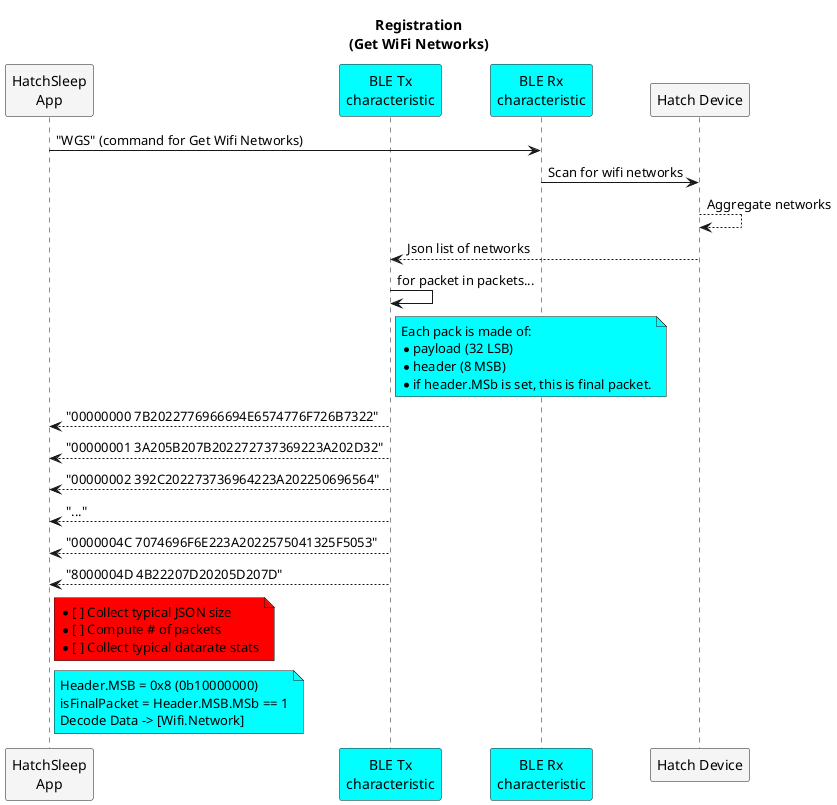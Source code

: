 
' @startuml
' title Example Terminal Command
' participant "HatchSleep App" as app #Orange
' participant "Tx characteristic" as tx #aqua
' participant "Rx characteristic" as rx #aqua
' participant "Firmware" as fw #aqua

' app -> rx: "XX" (command code)
' rx -> fw: Decode/relay command
' tx <-- fw: Encode/transmit response
' app <-- tx: "YY" (response code)
' @enduml


' @startuml
' title Example Terminal (Get Color)
' participant "HatchSleep App" as app #Orange
' participant "Tx characteristic" as tx #aqua
' participant "Rx characteristic" as rx #aqua
' participant "Firmware" as fw #aqua

' app -> rx: "GC" (command)
' note right of tx
'     "GC" = Get Color
' end note
' rx -> fw: Decode/relay command
' fw --> fw: Process command
' tx <-- fw: Encode/transmit payload & response
' app <-- tx: "00FF00FF" (payload)
' app <-- tx: "OK" (response code)
' note right of app
'     response == "OK" ? Decode payload as RRGGBBII : throw error
' end note
' @enduml



' @startuml
' title Example Terminal (Set Color)
' participant "HatchSleep App" as app #Orange
' participant "Tx characteristic" as tx #aqua
' participant "Rx characteristic" as rx #aqua
' participant "Firmware" as fw #aqua

' note left of app
'     command: "SC" = Set Color
'     value: "00FF00FF" = RRGGBBII
'     command+value: "SC00FF00FF"
' end note
' app -> rx: "SC00FF00FF"
' ' note right of tx
' '     command: "SC" = Set Color
' '     value: "00FF00FF" = RRGGBBII
' '     command+value: "SC00FF00FF"
' ' end note
' rx -> fw: Decode/relay command
' fw --> fw: Process command
' tx <-- fw: Encode/transmit payload & response
' app <-- tx: "OK" (response code)
' note right of app
'     response == "OK" ? yay : throw error
' end note
' @enduml

@startuml

title Registration\n(Get WiFi Networks)

participant "HatchSleep\nApp" as app #WhiteSmoke
participant "BLE Tx\ncharacteristic" as tx #aqua
participant "BLE Rx\ncharacteristic" as rx #aqua
participant "Hatch Device" as device #WhiteSmoke

app -> rx: "WGS" (command for Get Wifi Networks)
rx -> device: Scan for wifi networks
device --> device: Aggregate networks 
tx <-- device: Json list of networks
tx -> tx: for packet in packets...

note right of tx #aqua
    Each pack is made of:
    * payload (32 LSB)
    * header (8 MSB)
    * if header.MSb is set, this is final packet.
end note
app <-- tx: "00000000 7B2022776966694E6574776F726B7322"
app <-- tx: "00000001 3A205B207B202272737369223A202D32"
app <-- tx: "00000002 392C202273736964223A202250696564"
app <-- tx: "..."
app <-- tx: "0000004C 7074696F6E223A2022575041325F5053"
app <-- tx: "8000004D 4B22207D20205D207D"

note right of app #red
    * [ ] Collect typical JSON size
    * [ ] Compute # of packets
    * [ ] Collect typical datarate stats
end note

note right of app #aqua
    Header.MSB = 0x8 (0b10000000)
    isFinalPacket = Header.MSB.MSb == 1
    Decode Data -> [Wifi.Network]
end note
@enduml

@startuml

title Registration\n(Get WiFi Networks)

participant "HatchSleep\nApp" as app #WhiteSmoke
participant "BLE Tx\ncharacteristic" as tx #aqua
participant "BLE Rx\ncharacteristic" as rx #aqua
participant "Hatch Device" as device #WhiteSmoke

note right of app #GreenYellow
    The app now has a list of WiFi networks.
    Present the user with UI to collect SSID and password
end note

app -> app: Present UI (WiFi SSID Picker)
app -> app: Present UI (WiFi Password)


@enduml

@startuml

title Registration\n(Get WiFi Networks)

participant "HatchSleep\nApp" as app #WhiteSmoke
participant "BLE Tx\ncharacteristic" as tx #aqua
participant "BLE Rx\ncharacteristic" as rx #aqua
participant "Hatch Device" as device #WhiteSmoke

note right of app #GreenYellow
    The app has now collected WiFi SSID and Password from the user. 
    Send them to device over BLE. 
end note



note right of app #aqua
    Send WiFi SSID to Device
end note
app -> rx: "WSSMyNetwork" (command to Set WiFi SSID)
rx -> device: Receive/decode command
device --> device: Retain WiFi SSID
tx <-- device: Encode/transmit payload & response
app <-- tx: "OK" (response code)
note right of app #aqua
    response == "OK" ? yay : throw error
end note

note right of app #aqua
    Send WiFi Password to Device
end note
app -> rx: "WSsMyPassword" (command to Set WiFi Password)
rx -> device: Receive/decode command
device --> device: Retain WiFi Password
tx <-- device: Encode/transmit payload & response
app <-- tx: "OK" (response code)
note right of app #aqua
    response == "OK" ? yay : throw error
end note

@enduml

